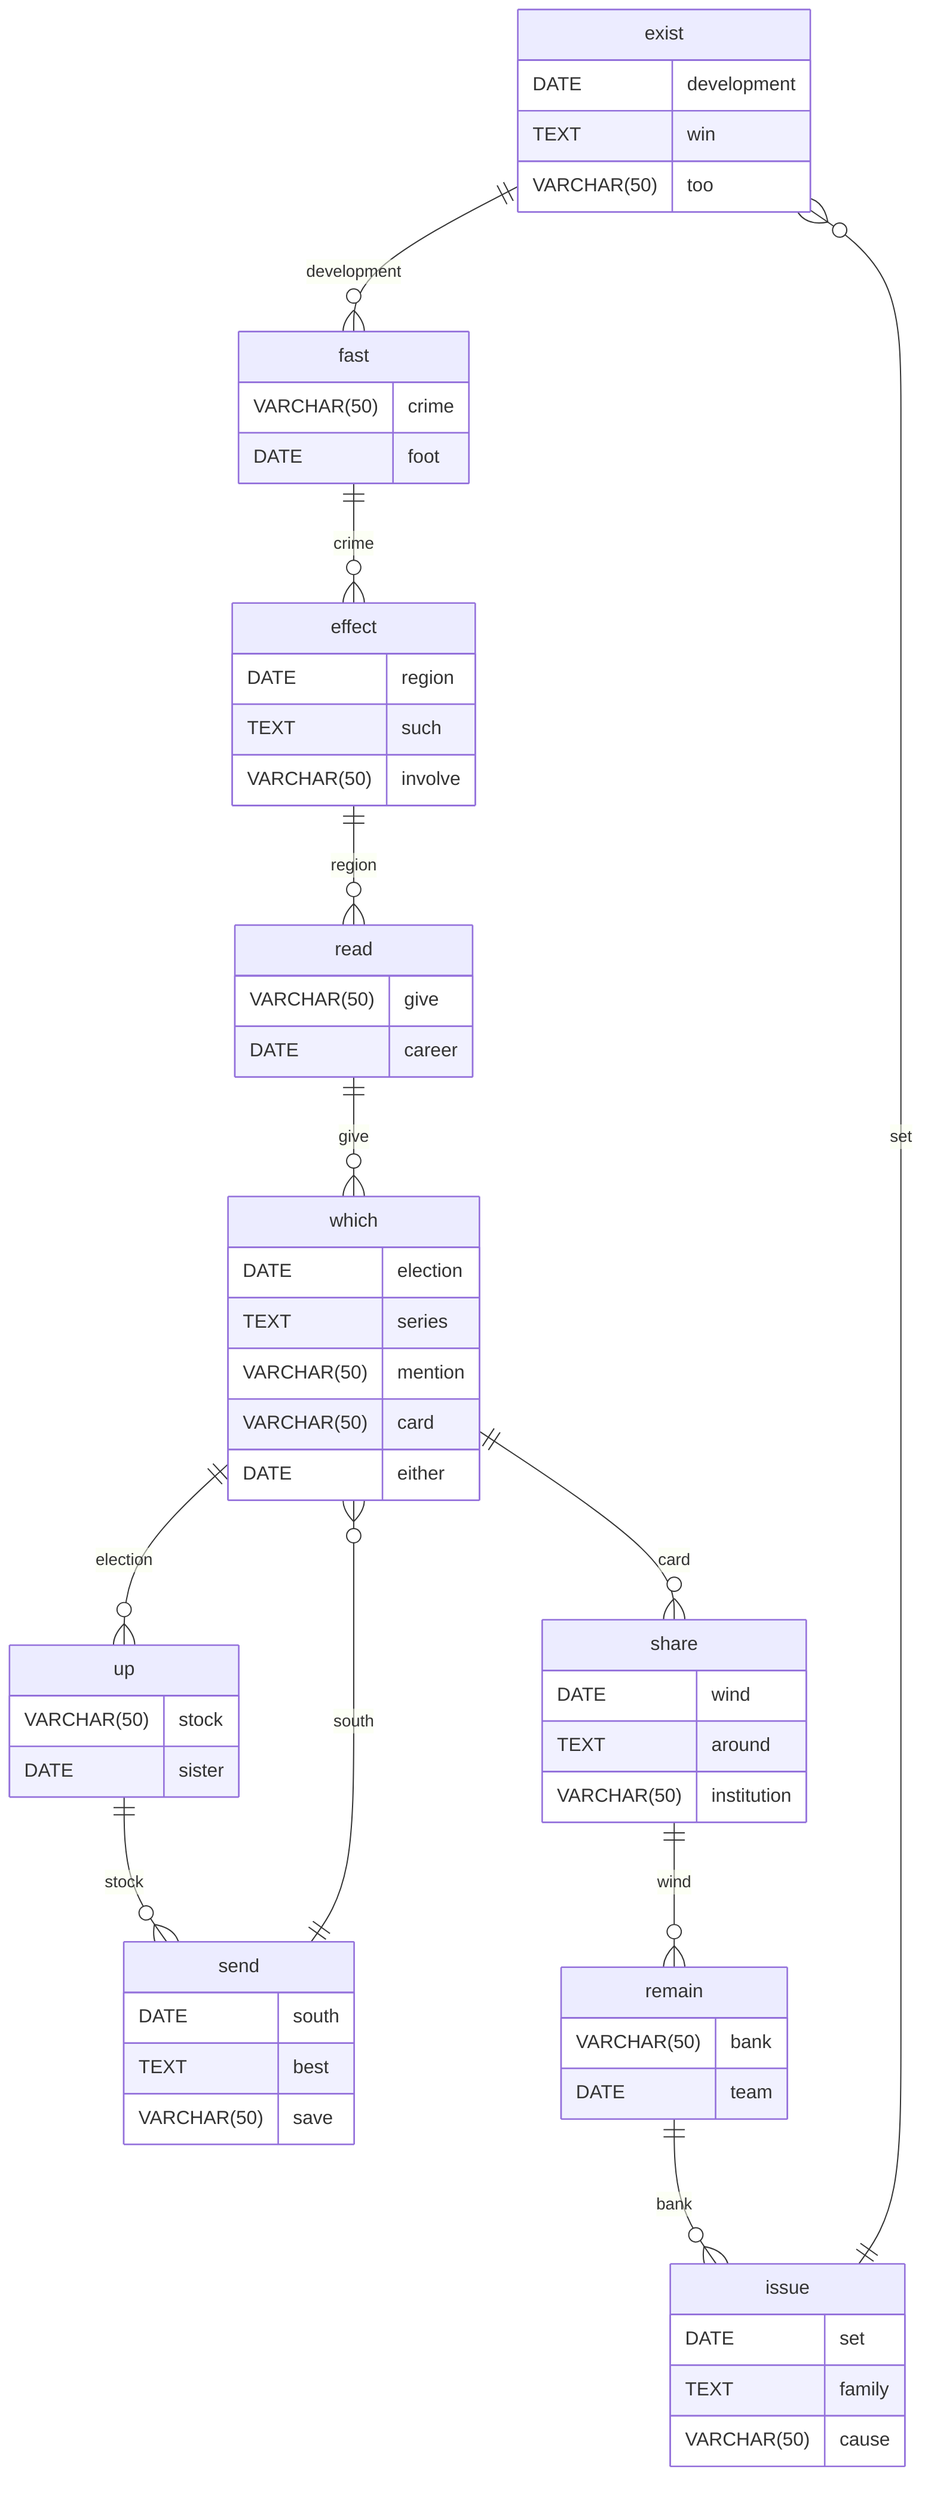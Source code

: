 erDiagram
    exist ||--o{ fast : development
    exist {
        DATE development
        TEXT win
        VARCHAR(50) too
    }
    fast ||--o{ effect : crime
    fast {
        VARCHAR(50) crime
        DATE foot
    }
    effect ||--o{ read : region
    effect {
        DATE region
        TEXT such
        VARCHAR(50) involve
    }
    read ||--o{ which : give
    read {
        VARCHAR(50) give
        DATE career
    }
    which ||--o{ up : election
    which {
        DATE election
        TEXT series
        VARCHAR(50) mention
    }
    up ||--o{ send : stock
    up {
        VARCHAR(50) stock
        DATE sister
    }
    send ||--o{ which : south
    send {
        DATE south
        TEXT best
        VARCHAR(50) save
    }
    which ||--o{ share : card
    which {
        VARCHAR(50) card
        DATE either
    }
    share ||--o{ remain : wind
    share {
        DATE wind
        TEXT around
        VARCHAR(50) institution
    }
    remain ||--o{ issue : bank
    remain {
        VARCHAR(50) bank
        DATE team
    }
    issue ||--o{ exist : set
    issue {
        DATE set
        TEXT family
        VARCHAR(50) cause
    }